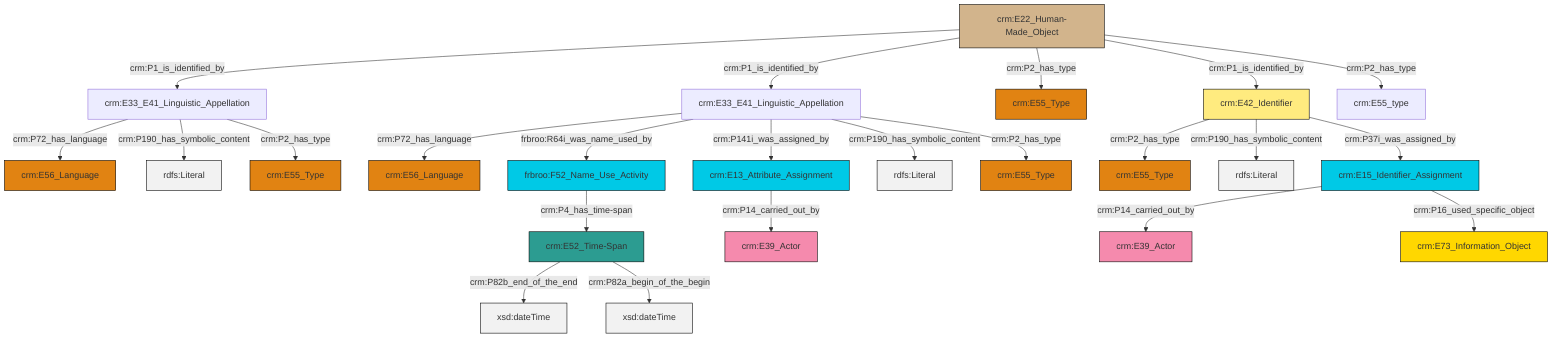 graph TD
classDef Literal fill:#f2f2f2,stroke:#000000;
classDef CRM_Entity fill:#FFFFFF,stroke:#000000;
classDef Temporal_Entity fill:#00C9E6, stroke:#000000;
classDef Type fill:#E18312, stroke:#000000;
classDef Time-Span fill:#2C9C91, stroke:#000000;
classDef Appellation fill:#FFEB7F, stroke:#000000;
classDef Place fill:#008836, stroke:#000000;
classDef Persistent_Item fill:#B266B2, stroke:#000000;
classDef Conceptual_Object fill:#FFD700, stroke:#000000;
classDef Physical_Thing fill:#D2B48C, stroke:#000000;
classDef Actor fill:#f58aad, stroke:#000000;
classDef PC_Classes fill:#4ce600, stroke:#000000;
classDef Multi fill:#cccccc,stroke:#000000;

0["crm:E42_Identifier"]:::Appellation -->|crm:P2_has_type| 1["crm:E55_Type"]:::Type
2["crm:E33_E41_Linguistic_Appellation"]:::Default -->|crm:P72_has_language| 3["crm:E56_Language"]:::Type
4["crm:E22_Human-Made_Object"]:::Physical_Thing -->|crm:P1_is_identified_by| 5["crm:E33_E41_Linguistic_Appellation"]:::Default
6["crm:E13_Attribute_Assignment"]:::Temporal_Entity -->|crm:P14_carried_out_by| 7["crm:E39_Actor"]:::Actor
5["crm:E33_E41_Linguistic_Appellation"]:::Default -->|crm:P72_has_language| 12["crm:E56_Language"]:::Type
5["crm:E33_E41_Linguistic_Appellation"]:::Default -->|crm:P190_has_symbolic_content| 13[rdfs:Literal]:::Literal
5["crm:E33_E41_Linguistic_Appellation"]:::Default -->|crm:P2_has_type| 8["crm:E55_Type"]:::Type
2["crm:E33_E41_Linguistic_Appellation"]:::Default -->|frbroo:R64i_was_name_used_by| 10["frbroo:F52_Name_Use_Activity"]:::Temporal_Entity
0["crm:E42_Identifier"]:::Appellation -->|crm:P190_has_symbolic_content| 14[rdfs:Literal]:::Literal
4["crm:E22_Human-Made_Object"]:::Physical_Thing -->|crm:P1_is_identified_by| 2["crm:E33_E41_Linguistic_Appellation"]:::Default
4["crm:E22_Human-Made_Object"]:::Physical_Thing -->|crm:P2_has_type| 17["crm:E55_Type"]:::Type
27["crm:E15_Identifier_Assignment"]:::Temporal_Entity -->|crm:P14_carried_out_by| 15["crm:E39_Actor"]:::Actor
2["crm:E33_E41_Linguistic_Appellation"]:::Default -->|crm:P141i_was_assigned_by| 6["crm:E13_Attribute_Assignment"]:::Temporal_Entity
30["crm:E52_Time-Span"]:::Time-Span -->|crm:P82b_end_of_the_end| 31[xsd:dateTime]:::Literal
4["crm:E22_Human-Made_Object"]:::Physical_Thing -->|crm:P1_is_identified_by| 0["crm:E42_Identifier"]:::Appellation
10["frbroo:F52_Name_Use_Activity"]:::Temporal_Entity -->|crm:P4_has_time-span| 30["crm:E52_Time-Span"]:::Time-Span
27["crm:E15_Identifier_Assignment"]:::Temporal_Entity -->|crm:P16_used_specific_object| 32["crm:E73_Information_Object"]:::Conceptual_Object
0["crm:E42_Identifier"]:::Appellation -->|crm:P37i_was_assigned_by| 27["crm:E15_Identifier_Assignment"]:::Temporal_Entity
2["crm:E33_E41_Linguistic_Appellation"]:::Default -->|crm:P190_has_symbolic_content| 37[rdfs:Literal]:::Literal
4["crm:E22_Human-Made_Object"]:::Physical_Thing -->|crm:P2_has_type| 38["crm:E55_type"]:::Default
2["crm:E33_E41_Linguistic_Appellation"]:::Default -->|crm:P2_has_type| 25["crm:E55_Type"]:::Type
30["crm:E52_Time-Span"]:::Time-Span -->|crm:P82a_begin_of_the_begin| 39[xsd:dateTime]:::Literal